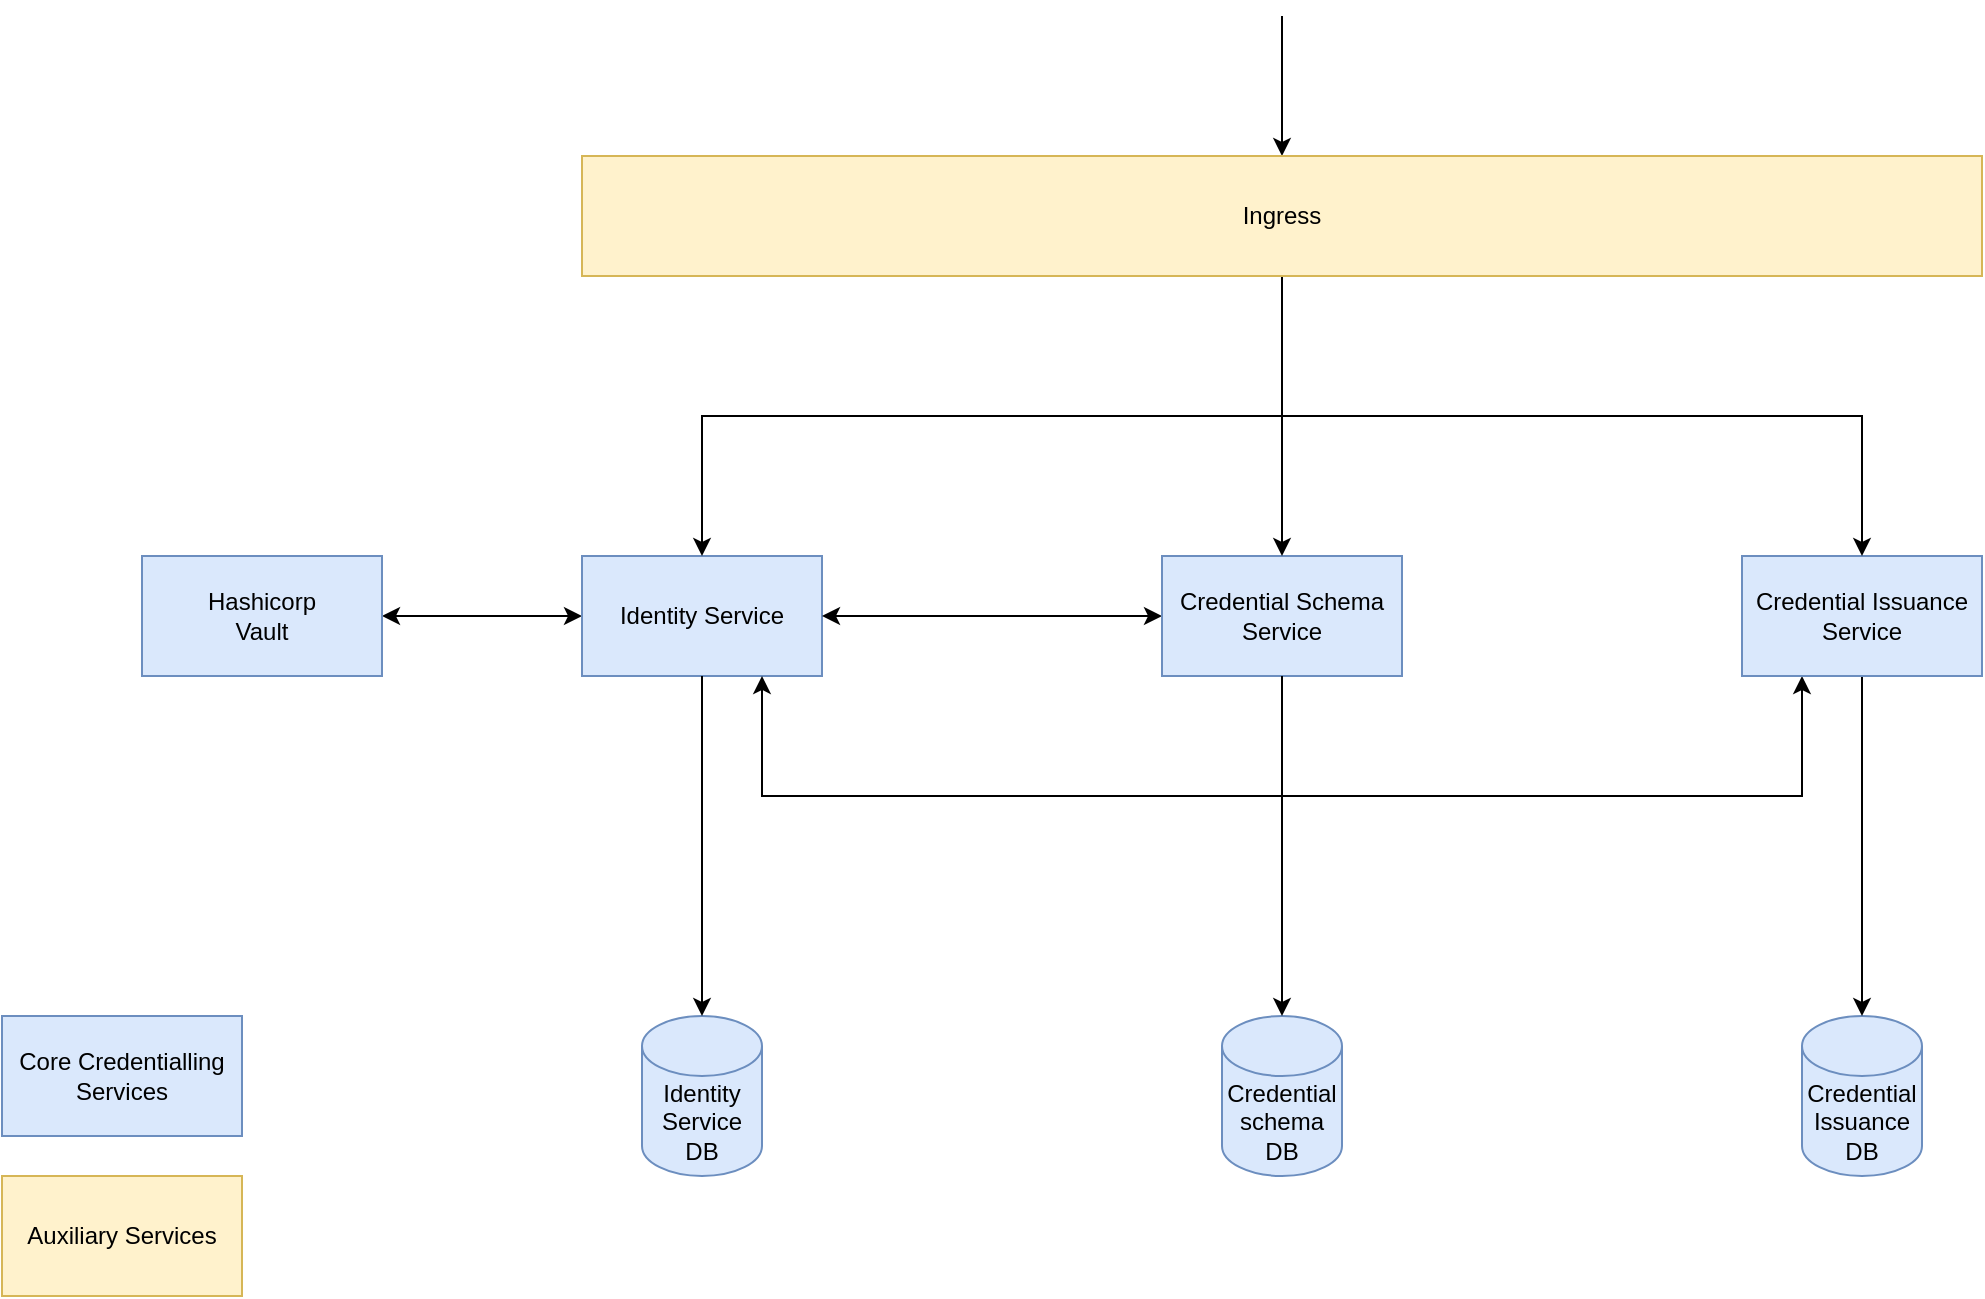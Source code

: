 <mxfile version="23.1.5" type="device">
  <diagram name="Page-1" id="MrWrUPVFXarsbAtNqlaD">
    <mxGraphModel dx="2284" dy="1838" grid="1" gridSize="10" guides="1" tooltips="1" connect="1" arrows="1" fold="1" page="1" pageScale="1" pageWidth="850" pageHeight="1100" math="0" shadow="0">
      <root>
        <mxCell id="0" />
        <mxCell id="1" parent="0" />
        <mxCell id="Rillxg3ArQ3YHnwDrAzW-1" value="Identity&lt;br&gt;Service&lt;br&gt;DB" style="shape=cylinder3;whiteSpace=wrap;html=1;boundedLbl=1;backgroundOutline=1;size=15;fillColor=#dae8fc;strokeColor=#6c8ebf;" vertex="1" parent="1">
          <mxGeometry x="190" y="480" width="60" height="80" as="geometry" />
        </mxCell>
        <mxCell id="Rillxg3ArQ3YHnwDrAzW-2" value="Credential&lt;br&gt;schema&lt;br&gt;DB" style="shape=cylinder3;whiteSpace=wrap;html=1;boundedLbl=1;backgroundOutline=1;size=15;fillColor=#dae8fc;strokeColor=#6c8ebf;" vertex="1" parent="1">
          <mxGeometry x="480" y="480" width="60" height="80" as="geometry" />
        </mxCell>
        <mxCell id="Rillxg3ArQ3YHnwDrAzW-3" value="Credential&lt;br&gt;Issuance&lt;br&gt;DB" style="shape=cylinder3;whiteSpace=wrap;html=1;boundedLbl=1;backgroundOutline=1;size=15;fillColor=#dae8fc;strokeColor=#6c8ebf;" vertex="1" parent="1">
          <mxGeometry x="770" y="480" width="60" height="80" as="geometry" />
        </mxCell>
        <mxCell id="Rillxg3ArQ3YHnwDrAzW-18" style="edgeStyle=orthogonalEdgeStyle;rounded=0;orthogonalLoop=1;jettySize=auto;html=1;exitX=0;exitY=0.5;exitDx=0;exitDy=0;entryX=1;entryY=0.5;entryDx=0;entryDy=0;startArrow=classic;startFill=1;" edge="1" parent="1" source="Rillxg3ArQ3YHnwDrAzW-4" target="Rillxg3ArQ3YHnwDrAzW-15">
          <mxGeometry relative="1" as="geometry" />
        </mxCell>
        <mxCell id="Rillxg3ArQ3YHnwDrAzW-4" value="Identity Service" style="rounded=0;whiteSpace=wrap;html=1;fillColor=#dae8fc;strokeColor=#6c8ebf;" vertex="1" parent="1">
          <mxGeometry x="160" y="250" width="120" height="60" as="geometry" />
        </mxCell>
        <mxCell id="Rillxg3ArQ3YHnwDrAzW-16" style="edgeStyle=orthogonalEdgeStyle;rounded=0;orthogonalLoop=1;jettySize=auto;html=1;exitX=0;exitY=0.5;exitDx=0;exitDy=0;startArrow=classic;startFill=1;" edge="1" parent="1" source="Rillxg3ArQ3YHnwDrAzW-5" target="Rillxg3ArQ3YHnwDrAzW-4">
          <mxGeometry relative="1" as="geometry" />
        </mxCell>
        <mxCell id="Rillxg3ArQ3YHnwDrAzW-5" value="Credential Schema&lt;br&gt;Service" style="rounded=0;whiteSpace=wrap;html=1;fillColor=#dae8fc;strokeColor=#6c8ebf;" vertex="1" parent="1">
          <mxGeometry x="450" y="250" width="120" height="60" as="geometry" />
        </mxCell>
        <mxCell id="Rillxg3ArQ3YHnwDrAzW-10" style="edgeStyle=orthogonalEdgeStyle;rounded=0;orthogonalLoop=1;jettySize=auto;html=1;exitX=0.5;exitY=1;exitDx=0;exitDy=0;" edge="1" parent="1" source="Rillxg3ArQ3YHnwDrAzW-6" target="Rillxg3ArQ3YHnwDrAzW-3">
          <mxGeometry relative="1" as="geometry" />
        </mxCell>
        <mxCell id="Rillxg3ArQ3YHnwDrAzW-17" style="edgeStyle=orthogonalEdgeStyle;rounded=0;orthogonalLoop=1;jettySize=auto;html=1;exitX=0.25;exitY=1;exitDx=0;exitDy=0;entryX=0.75;entryY=1;entryDx=0;entryDy=0;startArrow=classic;startFill=1;" edge="1" parent="1" source="Rillxg3ArQ3YHnwDrAzW-6" target="Rillxg3ArQ3YHnwDrAzW-4">
          <mxGeometry relative="1" as="geometry">
            <Array as="points">
              <mxPoint x="770" y="370" />
              <mxPoint x="250" y="370" />
            </Array>
          </mxGeometry>
        </mxCell>
        <mxCell id="Rillxg3ArQ3YHnwDrAzW-6" value="Credential Issuance&lt;br&gt;Service" style="rounded=0;whiteSpace=wrap;html=1;fillColor=#dae8fc;strokeColor=#6c8ebf;" vertex="1" parent="1">
          <mxGeometry x="740" y="250" width="120" height="60" as="geometry" />
        </mxCell>
        <mxCell id="Rillxg3ArQ3YHnwDrAzW-11" style="edgeStyle=orthogonalEdgeStyle;rounded=0;orthogonalLoop=1;jettySize=auto;html=1;exitX=0.5;exitY=1;exitDx=0;exitDy=0;" edge="1" parent="1" source="Rillxg3ArQ3YHnwDrAzW-7" target="Rillxg3ArQ3YHnwDrAzW-4">
          <mxGeometry relative="1" as="geometry" />
        </mxCell>
        <mxCell id="Rillxg3ArQ3YHnwDrAzW-12" style="edgeStyle=orthogonalEdgeStyle;rounded=0;orthogonalLoop=1;jettySize=auto;html=1;exitX=0.5;exitY=1;exitDx=0;exitDy=0;entryX=0.5;entryY=0;entryDx=0;entryDy=0;" edge="1" parent="1" source="Rillxg3ArQ3YHnwDrAzW-7" target="Rillxg3ArQ3YHnwDrAzW-6">
          <mxGeometry relative="1" as="geometry" />
        </mxCell>
        <mxCell id="Rillxg3ArQ3YHnwDrAzW-13" style="edgeStyle=orthogonalEdgeStyle;rounded=0;orthogonalLoop=1;jettySize=auto;html=1;exitX=0.5;exitY=1;exitDx=0;exitDy=0;" edge="1" parent="1" source="Rillxg3ArQ3YHnwDrAzW-7" target="Rillxg3ArQ3YHnwDrAzW-5">
          <mxGeometry relative="1" as="geometry" />
        </mxCell>
        <mxCell id="Rillxg3ArQ3YHnwDrAzW-14" style="edgeStyle=orthogonalEdgeStyle;rounded=0;orthogonalLoop=1;jettySize=auto;html=1;exitX=0.5;exitY=0;exitDx=0;exitDy=0;startArrow=classic;startFill=1;endArrow=none;endFill=0;" edge="1" parent="1" source="Rillxg3ArQ3YHnwDrAzW-7">
          <mxGeometry relative="1" as="geometry">
            <mxPoint x="510" y="-20" as="targetPoint" />
          </mxGeometry>
        </mxCell>
        <mxCell id="Rillxg3ArQ3YHnwDrAzW-7" value="Ingress" style="rounded=0;whiteSpace=wrap;html=1;fillColor=#fff2cc;strokeColor=#d6b656;" vertex="1" parent="1">
          <mxGeometry x="160" y="50" width="700" height="60" as="geometry" />
        </mxCell>
        <mxCell id="Rillxg3ArQ3YHnwDrAzW-8" style="edgeStyle=orthogonalEdgeStyle;rounded=0;orthogonalLoop=1;jettySize=auto;html=1;exitX=0.5;exitY=1;exitDx=0;exitDy=0;entryX=0.5;entryY=0;entryDx=0;entryDy=0;entryPerimeter=0;" edge="1" parent="1" source="Rillxg3ArQ3YHnwDrAzW-4" target="Rillxg3ArQ3YHnwDrAzW-1">
          <mxGeometry relative="1" as="geometry" />
        </mxCell>
        <mxCell id="Rillxg3ArQ3YHnwDrAzW-9" style="edgeStyle=orthogonalEdgeStyle;rounded=0;orthogonalLoop=1;jettySize=auto;html=1;exitX=0.5;exitY=1;exitDx=0;exitDy=0;entryX=0.5;entryY=0;entryDx=0;entryDy=0;entryPerimeter=0;" edge="1" parent="1" source="Rillxg3ArQ3YHnwDrAzW-5" target="Rillxg3ArQ3YHnwDrAzW-2">
          <mxGeometry relative="1" as="geometry" />
        </mxCell>
        <mxCell id="Rillxg3ArQ3YHnwDrAzW-15" value="Hashicorp&lt;br&gt;Vault" style="rounded=0;whiteSpace=wrap;html=1;fillColor=#dae8fc;strokeColor=#6c8ebf;" vertex="1" parent="1">
          <mxGeometry x="-60" y="250" width="120" height="60" as="geometry" />
        </mxCell>
        <mxCell id="Rillxg3ArQ3YHnwDrAzW-19" value="Core Credentialling&lt;br&gt;Services" style="rounded=0;whiteSpace=wrap;html=1;fillColor=#dae8fc;strokeColor=#6c8ebf;" vertex="1" parent="1">
          <mxGeometry x="-130" y="480" width="120" height="60" as="geometry" />
        </mxCell>
        <mxCell id="Rillxg3ArQ3YHnwDrAzW-20" value="Auxiliary Services" style="rounded=0;whiteSpace=wrap;html=1;fillColor=#fff2cc;strokeColor=#d6b656;" vertex="1" parent="1">
          <mxGeometry x="-130" y="560" width="120" height="60" as="geometry" />
        </mxCell>
      </root>
    </mxGraphModel>
  </diagram>
</mxfile>
